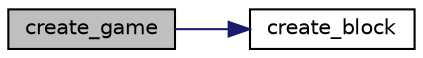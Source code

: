 digraph "create_game"
{
 // LATEX_PDF_SIZE
  edge [fontname="Helvetica",fontsize="10",labelfontname="Helvetica",labelfontsize="10"];
  node [fontname="Helvetica",fontsize="10",shape=record];
  rankdir="LR";
  Node1 [label="create_game",height=0.2,width=0.4,color="black", fillcolor="grey75", style="filled", fontcolor="black",tooltip="Creates the game grid."];
  Node1 -> Node2 [color="midnightblue",fontsize="10",style="solid"];
  Node2 [label="create_block",height=0.2,width=0.4,color="black", fillcolor="white", style="filled",URL="$game_8c.html#a53c865bfc099cf7a4b4ecc8d56caac92",tooltip="Creates a new block."];
}
